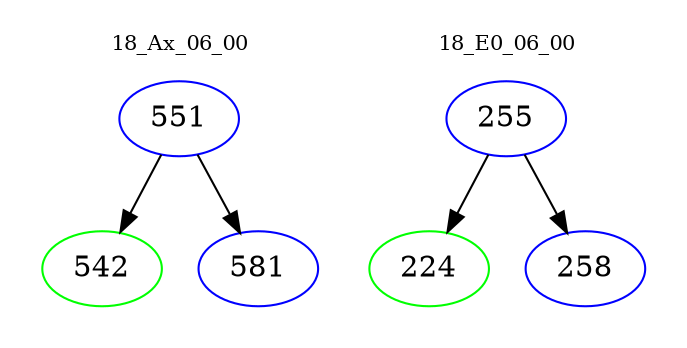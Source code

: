 digraph{
subgraph cluster_0 {
color = white
label = "18_Ax_06_00";
fontsize=10;
T0_551 [label="551", color="blue"]
T0_551 -> T0_542 [color="black"]
T0_542 [label="542", color="green"]
T0_551 -> T0_581 [color="black"]
T0_581 [label="581", color="blue"]
}
subgraph cluster_1 {
color = white
label = "18_E0_06_00";
fontsize=10;
T1_255 [label="255", color="blue"]
T1_255 -> T1_224 [color="black"]
T1_224 [label="224", color="green"]
T1_255 -> T1_258 [color="black"]
T1_258 [label="258", color="blue"]
}
}
